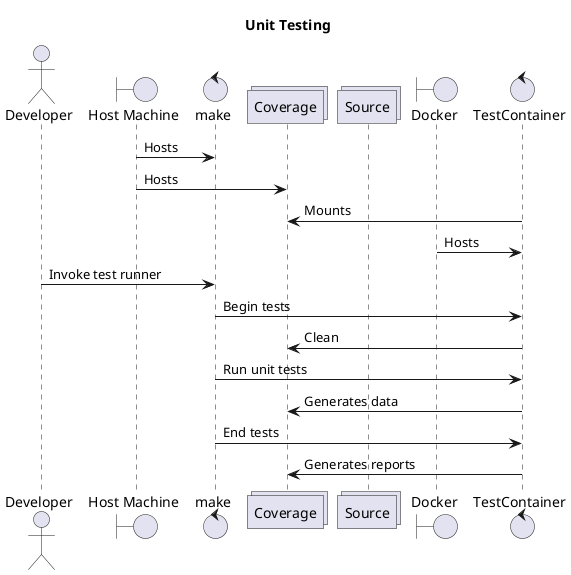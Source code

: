@startuml Unit Test Sequence

title Unit Testing

actor Developer as developer
boundary "Host Machine" as host 
control make as make
collections Coverage as coverage
collections Source as source
boundary Docker as docker
control TestContainer as testContainer

' These are more relations, but in terms of process they are
' part of the system process which makes these resources available
host -> make : Hosts
host -> coverage: Hosts
testContainer -> coverage: Mounts
docker -> testContainer: Hosts

' Actual test process
developer -> make : Invoke test runner
make -> testContainer: Begin tests
testContainer -> coverage: Clean
make -> testContainer: Run unit tests
testContainer -> coverage: Generates data
make -> testContainer: End tests
testContainer -> coverage: Generates reports


@enduml